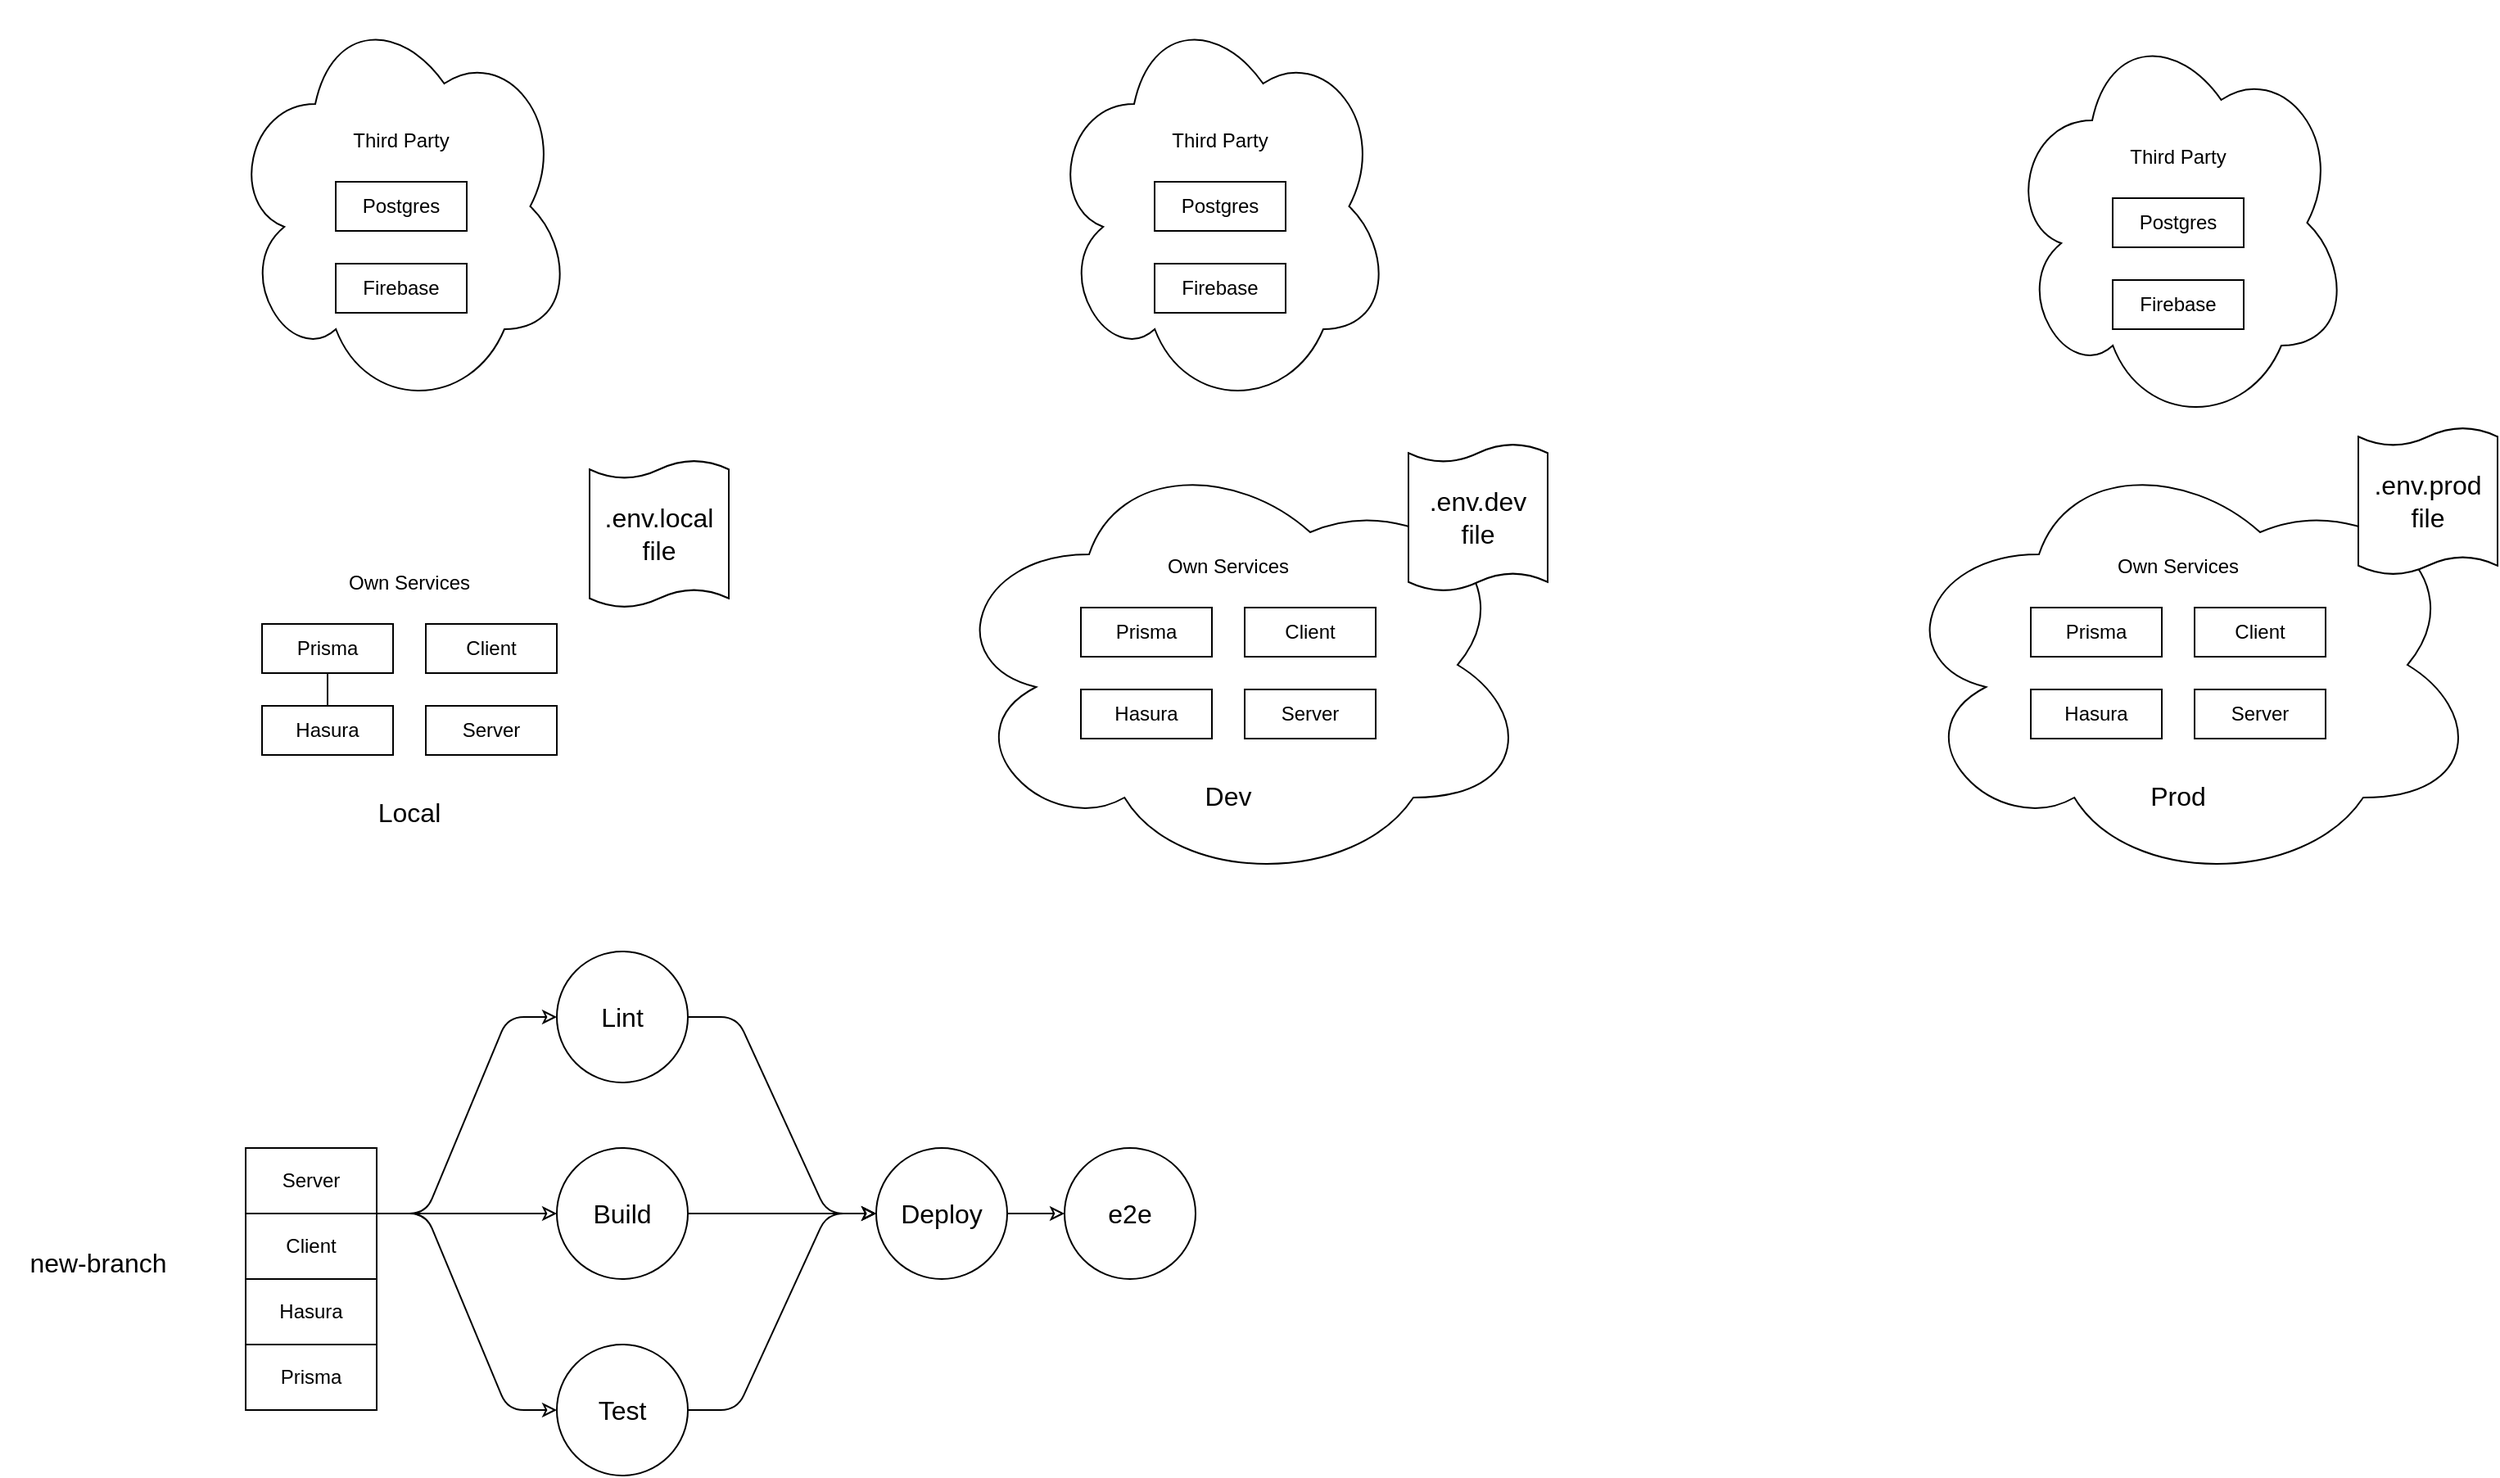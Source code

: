 <mxfile>
    <diagram id="YH_rh-QThPqIuaBf3FN_" name="Page-1">
        <mxGraphModel dx="1759" dy="1749" grid="1" gridSize="10" guides="1" tooltips="1" connect="1" arrows="1" fold="1" page="1" pageScale="1" pageWidth="850" pageHeight="1100" math="0" shadow="0">
            <root>
                <mxCell id="0"/>
                <mxCell id="1" parent="0"/>
                <mxCell id="33" value="" style="ellipse;shape=cloud;whiteSpace=wrap;html=1;fontSize=16;" vertex="1" parent="1">
                    <mxGeometry x="425" y="50" width="360" height="270" as="geometry"/>
                </mxCell>
                <mxCell id="9" value="Own Services" style="text;strokeColor=none;align=center;fillColor=none;html=1;verticalAlign=middle;whiteSpace=wrap;rounded=0;" vertex="1" parent="1">
                    <mxGeometry x="40" y="120" width="120" height="30" as="geometry"/>
                </mxCell>
                <mxCell id="41" value="" style="edgeStyle=none;html=1;fontSize=16;endArrow=none;endFill=0;" edge="1" parent="1" source="10" target="15">
                    <mxGeometry relative="1" as="geometry"/>
                </mxCell>
                <mxCell id="10" value="Hasura" style="whiteSpace=wrap;html=1;" vertex="1" parent="1">
                    <mxGeometry x="10" y="210" width="80" height="30" as="geometry"/>
                </mxCell>
                <mxCell id="13" value="Client" style="whiteSpace=wrap;html=1;" vertex="1" parent="1">
                    <mxGeometry x="110" y="160" width="80" height="30" as="geometry"/>
                </mxCell>
                <mxCell id="14" value="Server" style="whiteSpace=wrap;html=1;" vertex="1" parent="1">
                    <mxGeometry x="110" y="210" width="80" height="30" as="geometry"/>
                </mxCell>
                <mxCell id="15" value="Prisma" style="whiteSpace=wrap;html=1;" vertex="1" parent="1">
                    <mxGeometry x="10" y="160" width="80" height="30" as="geometry"/>
                </mxCell>
                <mxCell id="18" value="Local" style="text;strokeColor=none;align=center;fillColor=none;html=1;verticalAlign=middle;whiteSpace=wrap;rounded=0;fontSize=16;" vertex="1" parent="1">
                    <mxGeometry x="40" y="260" width="120" height="30" as="geometry"/>
                </mxCell>
                <mxCell id="21" value="" style="group" vertex="1" connectable="0" parent="1">
                    <mxGeometry x="490" y="-220" width="210" height="250" as="geometry"/>
                </mxCell>
                <mxCell id="20" value="" style="ellipse;shape=cloud;whiteSpace=wrap;html=1;fontSize=16;" vertex="1" parent="21">
                    <mxGeometry width="210" height="250" as="geometry"/>
                </mxCell>
                <mxCell id="8" value="Third Party" style="text;strokeColor=none;align=center;fillColor=none;html=1;verticalAlign=middle;whiteSpace=wrap;rounded=0;" vertex="1" parent="21">
                    <mxGeometry x="45" y="70" width="120" height="30" as="geometry"/>
                </mxCell>
                <mxCell id="11" value="Postgres" style="whiteSpace=wrap;html=1;" vertex="1" parent="21">
                    <mxGeometry x="65" y="110" width="80" height="30" as="geometry"/>
                </mxCell>
                <mxCell id="12" value="Firebase" style="whiteSpace=wrap;html=1;" vertex="1" parent="21">
                    <mxGeometry x="65" y="160" width="80" height="30" as="geometry"/>
                </mxCell>
                <mxCell id="22" value="Own Services" style="text;strokeColor=none;align=center;fillColor=none;html=1;verticalAlign=middle;whiteSpace=wrap;rounded=0;" vertex="1" parent="1">
                    <mxGeometry x="540" y="110" width="120" height="30" as="geometry"/>
                </mxCell>
                <mxCell id="23" value="Hasura" style="whiteSpace=wrap;html=1;" vertex="1" parent="1">
                    <mxGeometry x="510" y="200" width="80" height="30" as="geometry"/>
                </mxCell>
                <mxCell id="24" value="Client" style="whiteSpace=wrap;html=1;" vertex="1" parent="1">
                    <mxGeometry x="610" y="150" width="80" height="30" as="geometry"/>
                </mxCell>
                <mxCell id="25" value="Server" style="whiteSpace=wrap;html=1;" vertex="1" parent="1">
                    <mxGeometry x="610" y="200" width="80" height="30" as="geometry"/>
                </mxCell>
                <mxCell id="26" value="Prisma" style="whiteSpace=wrap;html=1;" vertex="1" parent="1">
                    <mxGeometry x="510" y="150" width="80" height="30" as="geometry"/>
                </mxCell>
                <mxCell id="27" value="Dev" style="text;strokeColor=none;align=center;fillColor=none;html=1;verticalAlign=middle;whiteSpace=wrap;rounded=0;fontSize=16;" vertex="1" parent="1">
                    <mxGeometry x="540" y="250" width="120" height="30" as="geometry"/>
                </mxCell>
                <mxCell id="38" value=".env.dev&lt;br&gt;file" style="shape=tape;whiteSpace=wrap;html=1;fontSize=16;size=0.125;" vertex="1" parent="1">
                    <mxGeometry x="710" y="50" width="85" height="90" as="geometry"/>
                </mxCell>
                <mxCell id="42" value="" style="ellipse;shape=cloud;whiteSpace=wrap;html=1;fontSize=16;" vertex="1" parent="1">
                    <mxGeometry x="1005" y="50" width="360" height="270" as="geometry"/>
                </mxCell>
                <mxCell id="45" value="" style="group" vertex="1" connectable="0" parent="1">
                    <mxGeometry x="1075" y="-210" width="210" height="250" as="geometry"/>
                </mxCell>
                <mxCell id="46" value="" style="ellipse;shape=cloud;whiteSpace=wrap;html=1;fontSize=16;" vertex="1" parent="45">
                    <mxGeometry width="210" height="250" as="geometry"/>
                </mxCell>
                <mxCell id="47" value="Third Party" style="text;strokeColor=none;align=center;fillColor=none;html=1;verticalAlign=middle;whiteSpace=wrap;rounded=0;" vertex="1" parent="45">
                    <mxGeometry x="45" y="70" width="120" height="30" as="geometry"/>
                </mxCell>
                <mxCell id="48" value="Postgres" style="whiteSpace=wrap;html=1;" vertex="1" parent="45">
                    <mxGeometry x="65" y="110" width="80" height="30" as="geometry"/>
                </mxCell>
                <mxCell id="49" value="Firebase" style="whiteSpace=wrap;html=1;" vertex="1" parent="45">
                    <mxGeometry x="65" y="160" width="80" height="30" as="geometry"/>
                </mxCell>
                <mxCell id="50" value="Own Services" style="text;strokeColor=none;align=center;fillColor=none;html=1;verticalAlign=middle;whiteSpace=wrap;rounded=0;" vertex="1" parent="1">
                    <mxGeometry x="1120" y="110" width="120" height="30" as="geometry"/>
                </mxCell>
                <mxCell id="51" value="Hasura" style="whiteSpace=wrap;html=1;" vertex="1" parent="1">
                    <mxGeometry x="1090" y="200" width="80" height="30" as="geometry"/>
                </mxCell>
                <mxCell id="52" value="Client" style="whiteSpace=wrap;html=1;" vertex="1" parent="1">
                    <mxGeometry x="1190" y="150" width="80" height="30" as="geometry"/>
                </mxCell>
                <mxCell id="53" value="Server" style="whiteSpace=wrap;html=1;" vertex="1" parent="1">
                    <mxGeometry x="1190" y="200" width="80" height="30" as="geometry"/>
                </mxCell>
                <mxCell id="54" value="Prisma" style="whiteSpace=wrap;html=1;" vertex="1" parent="1">
                    <mxGeometry x="1090" y="150" width="80" height="30" as="geometry"/>
                </mxCell>
                <mxCell id="55" value="Prod" style="text;strokeColor=none;align=center;fillColor=none;html=1;verticalAlign=middle;whiteSpace=wrap;rounded=0;fontSize=16;" vertex="1" parent="1">
                    <mxGeometry x="1120" y="250" width="120" height="30" as="geometry"/>
                </mxCell>
                <mxCell id="58" value=".env.prod&lt;br&gt;file" style="shape=tape;whiteSpace=wrap;html=1;fontSize=16;size=0.125;" vertex="1" parent="1">
                    <mxGeometry x="1290" y="40" width="85" height="90" as="geometry"/>
                </mxCell>
                <mxCell id="59" value=".env.local&lt;br&gt;file" style="shape=tape;whiteSpace=wrap;html=1;fontSize=16;size=0.125;" vertex="1" parent="1">
                    <mxGeometry x="210" y="60" width="85" height="90" as="geometry"/>
                </mxCell>
                <mxCell id="60" value="" style="group" vertex="1" connectable="0" parent="1">
                    <mxGeometry x="-10" y="-220" width="210" height="250" as="geometry"/>
                </mxCell>
                <mxCell id="61" value="" style="ellipse;shape=cloud;whiteSpace=wrap;html=1;fontSize=16;" vertex="1" parent="60">
                    <mxGeometry width="210" height="250" as="geometry"/>
                </mxCell>
                <mxCell id="62" value="Third Party" style="text;strokeColor=none;align=center;fillColor=none;html=1;verticalAlign=middle;whiteSpace=wrap;rounded=0;" vertex="1" parent="60">
                    <mxGeometry x="45" y="70" width="120" height="30" as="geometry"/>
                </mxCell>
                <mxCell id="63" value="Postgres" style="whiteSpace=wrap;html=1;" vertex="1" parent="60">
                    <mxGeometry x="65" y="110" width="80" height="30" as="geometry"/>
                </mxCell>
                <mxCell id="64" value="Firebase" style="whiteSpace=wrap;html=1;" vertex="1" parent="60">
                    <mxGeometry x="65" y="160" width="80" height="30" as="geometry"/>
                </mxCell>
                <mxCell id="74" style="edgeStyle=entityRelationEdgeStyle;html=1;fontSize=16;endArrow=classic;endFill=0;exitX=1;exitY=0;exitDx=0;exitDy=0;" edge="1" parent="1" source="69">
                    <mxGeometry relative="1" as="geometry">
                        <mxPoint x="190" y="400" as="targetPoint"/>
                    </mxGeometry>
                </mxCell>
                <mxCell id="75" style="edgeStyle=entityRelationEdgeStyle;html=1;entryX=0;entryY=0.5;entryDx=0;entryDy=0;fontSize=16;endArrow=classic;endFill=0;exitX=1;exitY=1;exitDx=0;exitDy=0;" edge="1" parent="1" source="80" target="72">
                    <mxGeometry relative="1" as="geometry"/>
                </mxCell>
                <mxCell id="69" value="Client" style="whiteSpace=wrap;html=1;" vertex="1" parent="1">
                    <mxGeometry y="520" width="80" height="40" as="geometry"/>
                </mxCell>
                <mxCell id="78" style="edgeStyle=entityRelationEdgeStyle;html=1;fontSize=16;endArrow=classic;endFill=0;" edge="1" parent="1" source="71" target="77">
                    <mxGeometry relative="1" as="geometry"/>
                </mxCell>
                <mxCell id="71" value="Lint" style="ellipse;whiteSpace=wrap;html=1;aspect=fixed;fontSize=16;" vertex="1" parent="1">
                    <mxGeometry x="190" y="360" width="80" height="80" as="geometry"/>
                </mxCell>
                <mxCell id="79" style="edgeStyle=entityRelationEdgeStyle;html=1;fontSize=16;endArrow=classic;endFill=0;" edge="1" parent="1" source="72" target="77">
                    <mxGeometry relative="1" as="geometry"/>
                </mxCell>
                <mxCell id="72" value="Build" style="ellipse;whiteSpace=wrap;html=1;aspect=fixed;fontSize=16;" vertex="1" parent="1">
                    <mxGeometry x="190" y="480" width="80" height="80" as="geometry"/>
                </mxCell>
                <mxCell id="76" value="new-branch" style="text;strokeColor=none;align=center;fillColor=none;html=1;verticalAlign=middle;whiteSpace=wrap;rounded=0;fontSize=16;" vertex="1" parent="1">
                    <mxGeometry x="-150" y="535" width="120" height="30" as="geometry"/>
                </mxCell>
                <mxCell id="85" style="edgeStyle=entityRelationEdgeStyle;html=1;fontSize=16;endArrow=classic;endFill=0;" edge="1" parent="1" source="77" target="84">
                    <mxGeometry relative="1" as="geometry"/>
                </mxCell>
                <mxCell id="77" value="Deploy" style="ellipse;whiteSpace=wrap;html=1;aspect=fixed;fontSize=16;" vertex="1" parent="1">
                    <mxGeometry x="385" y="480" width="80" height="80" as="geometry"/>
                </mxCell>
                <mxCell id="82" style="edgeStyle=entityRelationEdgeStyle;html=1;exitX=1;exitY=1;exitDx=0;exitDy=0;entryX=0;entryY=0.5;entryDx=0;entryDy=0;fontSize=16;endArrow=classic;endFill=0;" edge="1" parent="1" source="80" target="81">
                    <mxGeometry relative="1" as="geometry"/>
                </mxCell>
                <mxCell id="80" value="Server" style="whiteSpace=wrap;html=1;" vertex="1" parent="1">
                    <mxGeometry y="480" width="80" height="40" as="geometry"/>
                </mxCell>
                <mxCell id="83" style="edgeStyle=entityRelationEdgeStyle;html=1;entryX=0;entryY=0.5;entryDx=0;entryDy=0;fontSize=16;endArrow=classic;endFill=0;" edge="1" parent="1" source="81" target="77">
                    <mxGeometry relative="1" as="geometry"/>
                </mxCell>
                <mxCell id="81" value="Test" style="ellipse;whiteSpace=wrap;html=1;aspect=fixed;fontSize=16;" vertex="1" parent="1">
                    <mxGeometry x="190" y="600" width="80" height="80" as="geometry"/>
                </mxCell>
                <mxCell id="84" value="e2e" style="ellipse;whiteSpace=wrap;html=1;aspect=fixed;fontSize=16;" vertex="1" parent="1">
                    <mxGeometry x="500" y="480" width="80" height="80" as="geometry"/>
                </mxCell>
                <mxCell id="86" value="Hasura" style="whiteSpace=wrap;html=1;" vertex="1" parent="1">
                    <mxGeometry y="560" width="80" height="40" as="geometry"/>
                </mxCell>
                <mxCell id="87" value="Prisma" style="whiteSpace=wrap;html=1;" vertex="1" parent="1">
                    <mxGeometry y="600" width="80" height="40" as="geometry"/>
                </mxCell>
            </root>
        </mxGraphModel>
    </diagram>
</mxfile>